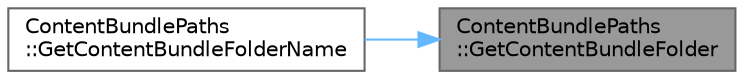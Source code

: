 digraph "ContentBundlePaths::GetContentBundleFolder"
{
 // INTERACTIVE_SVG=YES
 // LATEX_PDF_SIZE
  bgcolor="transparent";
  edge [fontname=Helvetica,fontsize=10,labelfontname=Helvetica,labelfontsize=10];
  node [fontname=Helvetica,fontsize=10,shape=box,height=0.2,width=0.4];
  rankdir="RL";
  Node1 [id="Node000001",label="ContentBundlePaths\l::GetContentBundleFolder",height=0.2,width=0.4,color="gray40", fillcolor="grey60", style="filled", fontcolor="black",tooltip=" "];
  Node1 -> Node2 [id="edge1_Node000001_Node000002",dir="back",color="steelblue1",style="solid",tooltip=" "];
  Node2 [id="Node000002",label="ContentBundlePaths\l::GetContentBundleFolderName",height=0.2,width=0.4,color="grey40", fillcolor="white", style="filled",URL="$d0/dae/namespaceContentBundlePaths.html#a91b97f40a58f8e79bfb055547ac778d6",tooltip=" "];
}
